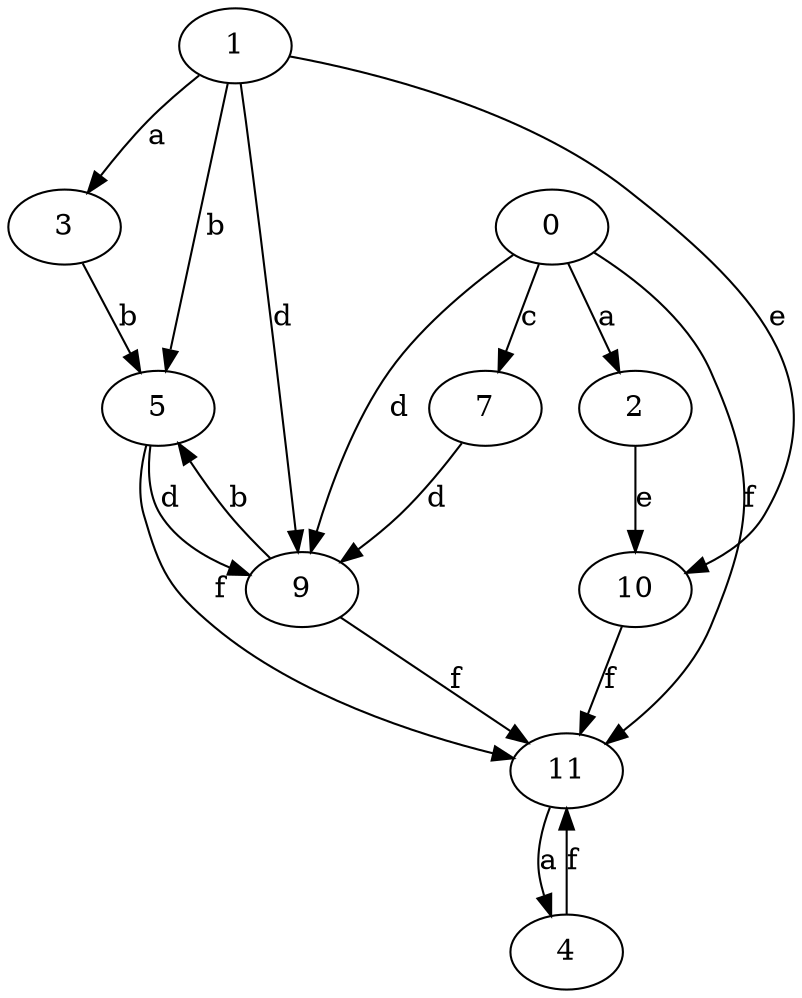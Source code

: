 strict digraph  {
2;
3;
4;
5;
7;
0;
9;
10;
1;
11;
2 -> 10  [label=e];
3 -> 5  [label=b];
4 -> 11  [label=f];
5 -> 9  [label=d];
5 -> 11  [label=f];
7 -> 9  [label=d];
0 -> 2  [label=a];
0 -> 7  [label=c];
0 -> 9  [label=d];
0 -> 11  [label=f];
9 -> 5  [label=b];
9 -> 11  [label=f];
10 -> 11  [label=f];
1 -> 3  [label=a];
1 -> 5  [label=b];
1 -> 9  [label=d];
1 -> 10  [label=e];
11 -> 4  [label=a];
}
